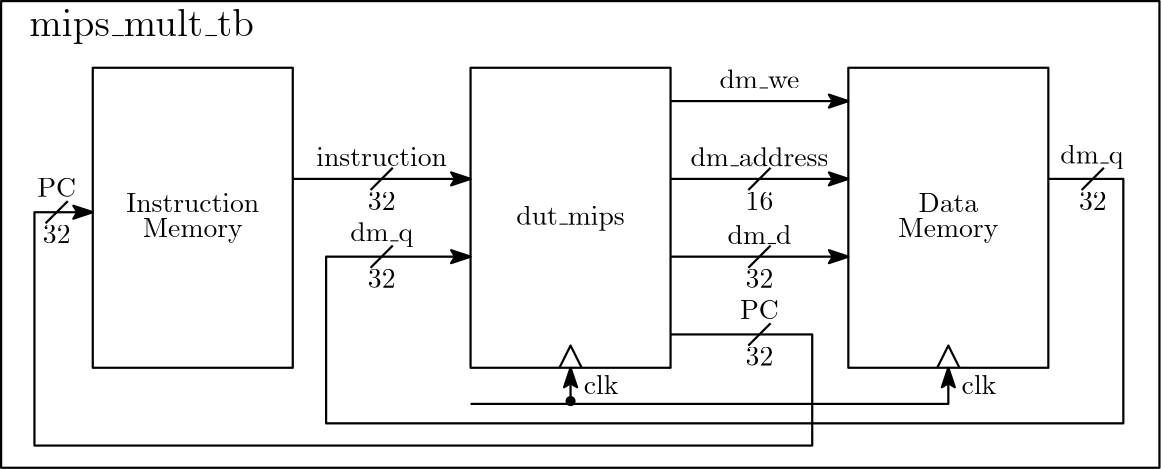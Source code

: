 <?xml version="1.0"?>
<!DOCTYPE ipe SYSTEM "ipe.dtd">
<ipe version="70206" creator="Ipe 7.2.7">
<info created="D:20191005155950" modified="D:20191015004629"/>
<ipestyle name="basic">
<symbol name="arrow/arc(spx)">
<path stroke="sym-stroke" fill="sym-stroke" pen="sym-pen">
0 0 m
-1 0.333 l
-1 -0.333 l
h
</path>
</symbol>
<symbol name="arrow/farc(spx)">
<path stroke="sym-stroke" fill="white" pen="sym-pen">
0 0 m
-1 0.333 l
-1 -0.333 l
h
</path>
</symbol>
<symbol name="arrow/ptarc(spx)">
<path stroke="sym-stroke" fill="sym-stroke" pen="sym-pen">
0 0 m
-1 0.333 l
-0.8 0 l
-1 -0.333 l
h
</path>
</symbol>
<symbol name="arrow/fptarc(spx)">
<path stroke="sym-stroke" fill="white" pen="sym-pen">
0 0 m
-1 0.333 l
-0.8 0 l
-1 -0.333 l
h
</path>
</symbol>
<symbol name="mark/circle(sx)" transformations="translations">
<path fill="sym-stroke">
0.6 0 0 0.6 0 0 e
0.4 0 0 0.4 0 0 e
</path>
</symbol>
<symbol name="mark/disk(sx)" transformations="translations">
<path fill="sym-stroke">
0.6 0 0 0.6 0 0 e
</path>
</symbol>
<symbol name="mark/fdisk(sfx)" transformations="translations">
<group>
<path fill="sym-fill">
0.5 0 0 0.5 0 0 e
</path>
<path fill="sym-stroke" fillrule="eofill">
0.6 0 0 0.6 0 0 e
0.4 0 0 0.4 0 0 e
</path>
</group>
</symbol>
<symbol name="mark/box(sx)" transformations="translations">
<path fill="sym-stroke" fillrule="eofill">
-0.6 -0.6 m
0.6 -0.6 l
0.6 0.6 l
-0.6 0.6 l
h
-0.4 -0.4 m
0.4 -0.4 l
0.4 0.4 l
-0.4 0.4 l
h
</path>
</symbol>
<symbol name="mark/square(sx)" transformations="translations">
<path fill="sym-stroke">
-0.6 -0.6 m
0.6 -0.6 l
0.6 0.6 l
-0.6 0.6 l
h
</path>
</symbol>
<symbol name="mark/fsquare(sfx)" transformations="translations">
<group>
<path fill="sym-fill">
-0.5 -0.5 m
0.5 -0.5 l
0.5 0.5 l
-0.5 0.5 l
h
</path>
<path fill="sym-stroke" fillrule="eofill">
-0.6 -0.6 m
0.6 -0.6 l
0.6 0.6 l
-0.6 0.6 l
h
-0.4 -0.4 m
0.4 -0.4 l
0.4 0.4 l
-0.4 0.4 l
h
</path>
</group>
</symbol>
<symbol name="mark/cross(sx)" transformations="translations">
<group>
<path fill="sym-stroke">
-0.43 -0.57 m
0.57 0.43 l
0.43 0.57 l
-0.57 -0.43 l
h
</path>
<path fill="sym-stroke">
-0.43 0.57 m
0.57 -0.43 l
0.43 -0.57 l
-0.57 0.43 l
h
</path>
</group>
</symbol>
<symbol name="arrow/fnormal(spx)">
<path stroke="sym-stroke" fill="white" pen="sym-pen">
0 0 m
-1 0.333 l
-1 -0.333 l
h
</path>
</symbol>
<symbol name="arrow/pointed(spx)">
<path stroke="sym-stroke" fill="sym-stroke" pen="sym-pen">
0 0 m
-1 0.333 l
-0.8 0 l
-1 -0.333 l
h
</path>
</symbol>
<symbol name="arrow/fpointed(spx)">
<path stroke="sym-stroke" fill="white" pen="sym-pen">
0 0 m
-1 0.333 l
-0.8 0 l
-1 -0.333 l
h
</path>
</symbol>
<symbol name="arrow/linear(spx)">
<path stroke="sym-stroke" pen="sym-pen">
-1 0.333 m
0 0 l
-1 -0.333 l
</path>
</symbol>
<symbol name="arrow/fdouble(spx)">
<path stroke="sym-stroke" fill="white" pen="sym-pen">
0 0 m
-1 0.333 l
-1 -0.333 l
h
-1 0 m
-2 0.333 l
-2 -0.333 l
h
</path>
</symbol>
<symbol name="arrow/double(spx)">
<path stroke="sym-stroke" fill="sym-stroke" pen="sym-pen">
0 0 m
-1 0.333 l
-1 -0.333 l
h
-1 0 m
-2 0.333 l
-2 -0.333 l
h
</path>
</symbol>
<pen name="heavier" value="0.8"/>
<pen name="fat" value="1.2"/>
<pen name="ultrafat" value="2"/>
<symbolsize name="large" value="5"/>
<symbolsize name="small" value="2"/>
<symbolsize name="tiny" value="1.1"/>
<arrowsize name="large" value="10"/>
<arrowsize name="small" value="5"/>
<arrowsize name="tiny" value="3"/>
<color name="red1" value="1 0 0"/>
<color name="red2" value="0.933 0 0"/>
<color name="red3" value="0.804 0 0"/>
<color name="red4" value="0.545 0 0"/>
<color name="green1" value="0 1 0"/>
<color name="green2" value="0 0.933 0"/>
<color name="green3" value="0 0.804 0"/>
<color name="green4" value="0 0.545 0"/>
<color name="green" value="0 1 0"/>
<color name="blue1" value="0 0 1"/>
<color name="blue2" value="0 0 0.933"/>
<color name="blue3" value="0 0 0.804"/>
<color name="blue4" value="0 0 0.545"/>
<color name="yellow" value="1 1 0"/>
<color name="orange" value="1 0.647 0"/>
<color name="gold" value="1 0.843 0"/>
<color name="purple" value="0.627 0.125 0.941"/>
<color name="gray" value="0.745"/>
<color name="brown" value="0.647 0.165 0.165"/>
<color name="navy" value="0 0 0.502"/>
<color name="pink" value="1 0.753 0.796"/>
<color name="seagreen" value="0.18 0.545 0.341"/>
<color name="turquoise" value="0.251 0.878 0.816"/>
<color name="violet" value="0.933 0.51 0.933"/>
<color name="darkblue" value="0 0 0.545"/>
<color name="darkcyan" value="0 0.545 0.545"/>
<color name="darkgray" value="0.663"/>
<color name="darkgreen" value="0 0.392 0"/>
<color name="darkmagenta" value="0.545 0 0.545"/>
<color name="darkorange" value="1 0.549 0"/>
<color name="darkred" value="0.545 0 0"/>
<color name="lightblue" value="0.678 0.847 0.902"/>
<color name="lightcyan" value="0.878 1 1"/>
<color name="lightgray" value="0.827"/>
<color name="lightgreen" value="0.565 0.933 0.565"/>
<color name="lightyellow" value="1 1 0.878"/>
<dashstyle name="dashed1" value="[1] 0"/>
<dashstyle name="dashed2" value="[2] 0"/>
<dashstyle name="dashed3" value="[4] 0"/>
<dashstyle name="dotted1" value="[1 1] 0"/>
<dashstyle name="dotted2" value="[1 2] 0"/>
<dashstyle name="dotted3" value="[1 3] 0"/>
<dashstyle name="dash dotted" value="[4 2 1 2] 0"/>
<dashstyle name="dash dot dotted" value="[4 2 1 2 1 2] 0"/>
<textsize name="large" value="\large"/>
<textsize name="Large" value="\Large"/>
<textsize name="LARGE" value="\LARGE"/>
<textsize name="huge" value="\huge"/>
<textsize name="Huge" value="\Huge"/>
<textsize name="small" value="\small"/>
<textsize name="footnote" value="\footnotesize"/>
<textsize name="tiny" value="\tiny"/>
<textstyle name="center" begin="\begin{center}" end="\end{center}"/>
<textstyle name="itemize" begin="\begin{itemize}" end="\end{itemize}"/>
<textstyle name="item" begin="\begin{itemize}\item{}" end="\end{itemize}"/>
<gridsize name="1 pts" value="1"/>
<gridsize name="2 pts" value="2"/>
<gridsize name="4 pts" value="4"/>
<gridsize name="8 pts (~3 mm)" value="8"/>
<gridsize name="16 pts (~6 mm)" value="16"/>
<gridsize name="32 pts (~12 mm)" value="32"/>
<gridsize name="10 pts (~3.5 mm)" value="10"/>
<gridsize name="20 pts (~7 mm)" value="20"/>
<gridsize name="14 pts (~5 mm)" value="14"/>
<gridsize name="28 pts (~10 mm)" value="28"/>
<gridsize name="56 pts (~20 mm)" value="56"/>
<anglesize name="90 deg" value="90"/>
<anglesize name="60 deg" value="60"/>
<anglesize name="45 deg" value="45"/>
<anglesize name="30 deg" value="30"/>
<anglesize name="22.5 deg" value="22.5"/>
<opacity name="10%" value="0.1"/>
<opacity name="30%" value="0.3"/>
<opacity name="50%" value="0.5"/>
<opacity name="75%" value="0.75"/>
<layout paper="426 176" origin="0 0" frame="426 176"/>
<tiling name="falling" angle="-60" step="4" width="1"/>
<tiling name="rising" angle="30" step="4" width="1"/>
</ipestyle>
<page>
<layer name="alpha"/>
<view layers="alpha" active="alpha"/>
<text layer="alpha" matrix="1 0 0 1 257 100" transformations="translations" pos="20 16" stroke="black" type="label" width="49.664" height="6.918" depth="0" halign="center" valign="center">dm\_address</text>
<text matrix="1 0 0 1 257 128" transformations="translations" pos="20 16" stroke="black" type="label" width="28.77" height="6.918" depth="0" halign="center" valign="center">dm\_we</text>
<path matrix="1 0 0 1 -35 -40" stroke="black" pen="heavier">
208 188 m
208 80 l
280 80 l
280 188 l
h
</path>
<path matrix="1 0 0 1 -111 -32" stroke="black" pen="heavier">
384 136 m
392 144 l
</path>
<text matrix="1 0 0 1 257 84" transformations="translations" pos="20 16" stroke="black" type="label" width="9.963" height="6.42" depth="0" halign="center" valign="center">16</text>
<text matrix="1 0 0 1 257 72" transformations="translations" pos="20 16" stroke="black" type="label" width="22.958" height="6.918" depth="0" halign="center" valign="center">dm\_d</text>
<path matrix="1 0 0 1 -111 -60" stroke="black" pen="heavier">
384 136 m
392 144 l
</path>
<text matrix="1 0 0 1 257 56" transformations="translations" pos="20 16" stroke="black" type="label" width="9.963" height="6.42" depth="0" halign="center" valign="center">32</text>
<text matrix="1 0 0 1 121 72" transformations="translations" pos="20 16" stroke="black" type="label" width="22.682" height="6.926" depth="1.93" halign="center" valign="center">dm\_q</text>
<path matrix="1 0 0 1 -247 -60" stroke="black" pen="heavier">
384 136 m
392 144 l
</path>
<text matrix="1 0 0 1 121 56" transformations="translations" pos="20 16" stroke="black" type="label" width="9.963" height="6.42" depth="0" halign="center" valign="center">32</text>
<path matrix="1 0 0 1 -115 -36" stroke="black" pen="heavier" arrow="pointed/normal">
360 144 m
424 144 l
</path>
<path matrix="1 0 0 1 -115 -64" stroke="black" pen="heavier" arrow="pointed/normal">
360 144 m
424 144 l
</path>
<path matrix="1 0 0 1 -115 -8" stroke="black" pen="heavier" arrow="pointed/normal">
360 144 m
424 144 l
</path>
<text matrix="1 0 0 1 121 100" transformations="translations" pos="20 16" stroke="black" type="label" width="47.129" height="6.654" depth="0" halign="center" valign="center">instruction</text>
<path matrix="1 0 0 1 -247 -32" stroke="black" pen="heavier">
384 136 m
392 144 l
</path>
<text matrix="1 0 0 1 121 84" transformations="translations" pos="20 16" stroke="black" type="label" width="9.963" height="6.42" depth="0" halign="center" valign="center">32</text>
<path matrix="1 0 0 1 -251 -36" stroke="black" pen="heavier" arrow="pointed/normal">
360 144 m
424 144 l
</path>
<path stroke="black" pen="heavier" arrow="pointed/normal">
209 28 m
209 40 l
</path>
<path matrix="1 0 0 1 101 -40" stroke="black" pen="heavier">
208 188 m
208 80 l
280 80 l
280 188 l
h
</path>
<group matrix="1 0 0 1 101 -2.4772">
<text matrix="1 0 0 1 36 -26.0385" transformations="translations" pos="208 128" stroke="black" type="label" width="21.447" height="6.808" depth="0" halign="center" valign="center">Data</text>
<text matrix="1 0 0 1 36 -36.0385" transformations="translations" pos="208 128" stroke="black" type="label" width="36.004" height="6.815" depth="1.93" halign="center" valign="center">Memory</text>
</group>
<text matrix="1 0 0 1 376.659 100" transformations="translations" pos="20 16" stroke="black" type="label" width="22.682" height="6.926" depth="1.93" halign="center" valign="center">dm\_q</text>
<path matrix="1 0 0 1 9 -32" stroke="black" pen="heavier">
384 136 m
392 144 l
</path>
<text matrix="1 0 0 1 377 84" transformations="translations" pos="20 16" stroke="black" type="label" width="9.963" height="6.42" depth="0" halign="center" valign="center">32</text>
<path matrix="1 0 0 1 96 8" stroke="black" pen="heavier" arrow="pointed/normal">
285 100 m
312 100 l
312 12 l
25 12 l
25 72 l
77 72 l
</path>
<text matrix="1 0 0 1 1 -34" transformations="translations" pos="208 128" stroke="black" type="label" width="39.065" height="6.926" depth="1.93" halign="center" valign="center">dut\_mips</text>
<text matrix="1 0 0 1 34.575 147" transformations="translations" pos="20 16" stroke="black" type="label" width="80.818" height="9.962" depth="2.79" halign="center" valign="center" size="Large">mips\_mult\_tb</text>
<path matrix="1 0 0 1 96 8" stroke="black" pen="heavier">
-92 164 m
-92 -4 l
325 -4 l
325 164 l
h
</path>
<use matrix="1 0 0 1 176 -4" name="mark/disk(sx)" pos="33 32" size="normal" stroke="black"/>
<path stroke="black" pen="heavier" arrow="pointed/normal">
173 27 m
345 27 l
345 40 l
</path>
<text matrix="1 0 0 1 336 18" transformations="translations" pos="20 16" stroke="black" type="label" width="12.453" height="6.918" depth="0" halign="center" valign="center">clk</text>
<path matrix="1 0 0 1 97 12" stroke="black" pen="heavier">
244 28 m
248 36 l
252 28 l
</path>
<path matrix="1 0 0 1 -171 -40" stroke="black" pen="heavier">
208 188 m
208 80 l
280 80 l
280 188 l
h
</path>
<path stroke="black" pen="heavier" arrow="pointed/normal">
245 52 m
296 52 l
296 12 l
16 12 l
16 96 l
37 96 l
</path>
<group matrix="1 0 0 1 -171 -2.47725">
<text matrix="1 0 0 1 36 -26.0385" transformations="translations" pos="208 128" stroke="black" type="label" width="47.959" height="6.808" depth="0" halign="center" valign="center">Instruction</text>
<text matrix="1 0 0 1 36 -36.0385" transformations="translations" pos="208 128" stroke="black" type="label" width="36.004" height="6.815" depth="1.93" halign="center" valign="center">Memory</text>
</group>
<text matrix="1 0 0 1 4 89" transformations="translations" pos="20 16" stroke="black" type="label" width="13.975" height="6.808" depth="0" halign="center" valign="center">PC</text>
<path matrix="1 0 0 1 -364 -44" stroke="black" pen="heavier">
384 136 m
392 144 l
</path>
<text matrix="1 0 0 1 4 72" transformations="translations" pos="20 16" stroke="black" type="label" width="9.963" height="6.42" depth="0" halign="center" valign="center">32</text>
<text matrix="1 0 0 1 257 45" transformations="translations" pos="20 16" stroke="black" type="label" width="13.975" height="6.808" depth="0" halign="center" valign="center">PC</text>
<path matrix="1 0 0 1 -111 -88" stroke="black" pen="heavier">
384 136 m
392 144 l
</path>
<text matrix="1 0 0 1 257 28" transformations="translations" pos="20 16" stroke="black" type="label" width="9.963" height="6.42" depth="0" halign="center" valign="center">32</text>
<text matrix="1 0 0 1 200 18" transformations="translations" pos="20 16" stroke="black" type="label" width="12.453" height="6.918" depth="0" halign="center" valign="center">clk</text>
<path matrix="1 0 0 1 -39 12" stroke="black" pen="heavier">
244 28 m
248 36 l
252 28 l
</path>
</page>
</ipe>
